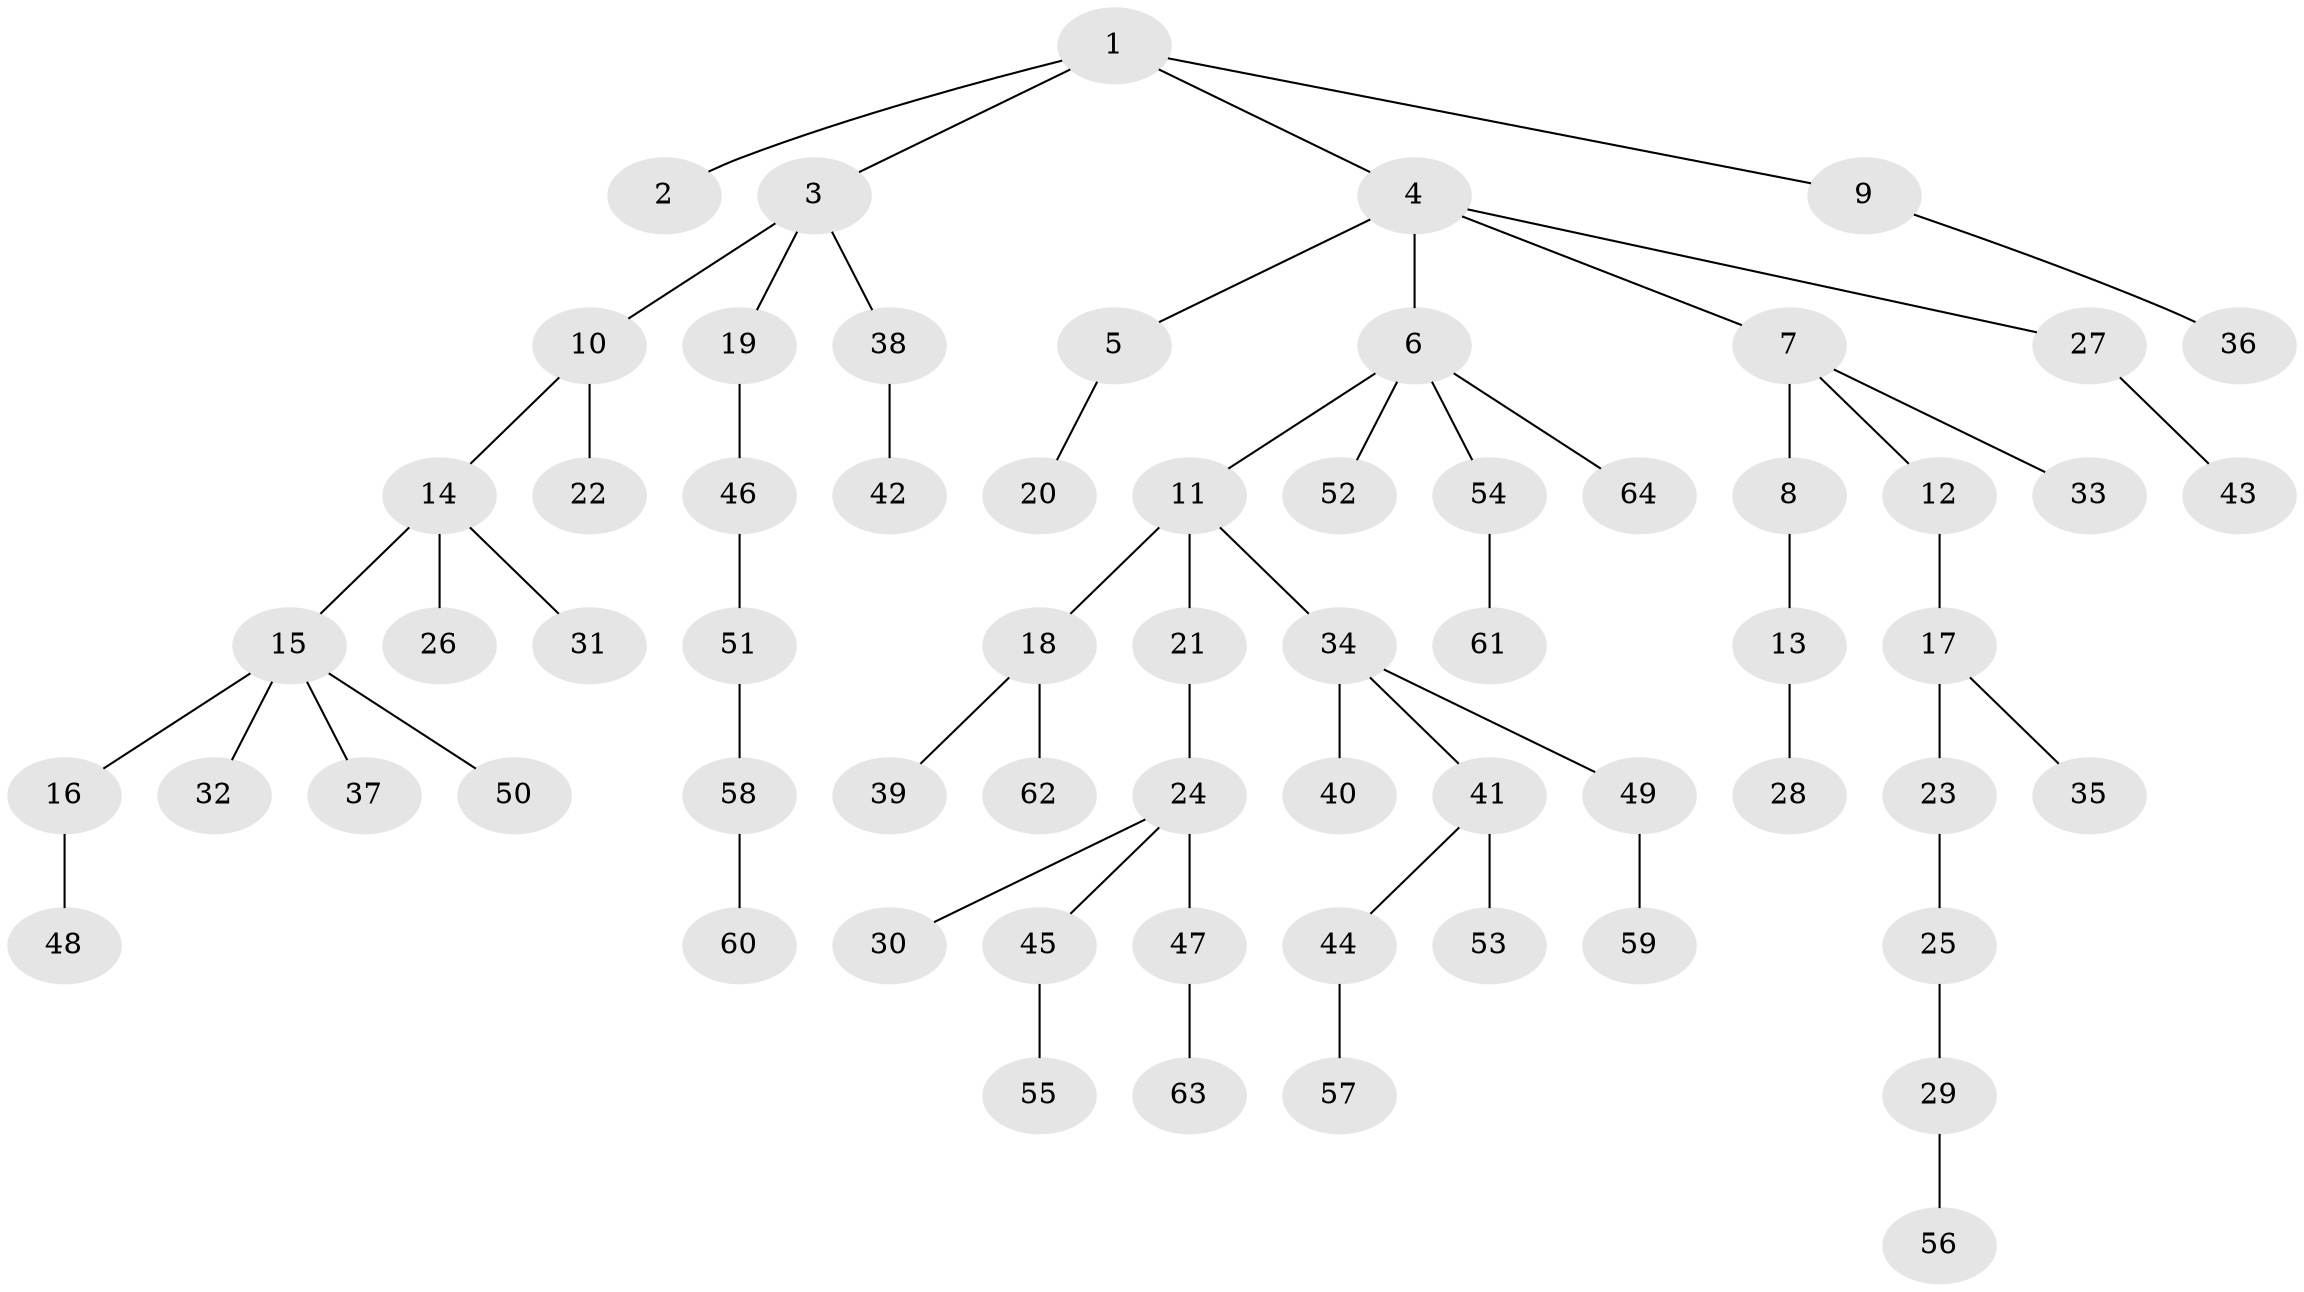 // original degree distribution, {5: 0.046875, 2: 0.2734375, 6: 0.03125, 4: 0.0390625, 3: 0.125, 1: 0.484375}
// Generated by graph-tools (version 1.1) at 2025/36/03/09/25 02:36:38]
// undirected, 64 vertices, 63 edges
graph export_dot {
graph [start="1"]
  node [color=gray90,style=filled];
  1;
  2;
  3;
  4;
  5;
  6;
  7;
  8;
  9;
  10;
  11;
  12;
  13;
  14;
  15;
  16;
  17;
  18;
  19;
  20;
  21;
  22;
  23;
  24;
  25;
  26;
  27;
  28;
  29;
  30;
  31;
  32;
  33;
  34;
  35;
  36;
  37;
  38;
  39;
  40;
  41;
  42;
  43;
  44;
  45;
  46;
  47;
  48;
  49;
  50;
  51;
  52;
  53;
  54;
  55;
  56;
  57;
  58;
  59;
  60;
  61;
  62;
  63;
  64;
  1 -- 2 [weight=1.0];
  1 -- 3 [weight=1.0];
  1 -- 4 [weight=1.0];
  1 -- 9 [weight=1.0];
  3 -- 10 [weight=1.0];
  3 -- 19 [weight=2.0];
  3 -- 38 [weight=1.0];
  4 -- 5 [weight=1.0];
  4 -- 6 [weight=1.0];
  4 -- 7 [weight=1.0];
  4 -- 27 [weight=1.0];
  5 -- 20 [weight=1.0];
  6 -- 11 [weight=1.0];
  6 -- 52 [weight=1.0];
  6 -- 54 [weight=1.0];
  6 -- 64 [weight=1.0];
  7 -- 8 [weight=2.0];
  7 -- 12 [weight=1.0];
  7 -- 33 [weight=1.0];
  8 -- 13 [weight=1.0];
  9 -- 36 [weight=1.0];
  10 -- 14 [weight=1.0];
  10 -- 22 [weight=1.0];
  11 -- 18 [weight=1.0];
  11 -- 21 [weight=1.0];
  11 -- 34 [weight=1.0];
  12 -- 17 [weight=1.0];
  13 -- 28 [weight=1.0];
  14 -- 15 [weight=1.0];
  14 -- 26 [weight=1.0];
  14 -- 31 [weight=1.0];
  15 -- 16 [weight=1.0];
  15 -- 32 [weight=1.0];
  15 -- 37 [weight=1.0];
  15 -- 50 [weight=1.0];
  16 -- 48 [weight=1.0];
  17 -- 23 [weight=1.0];
  17 -- 35 [weight=1.0];
  18 -- 39 [weight=1.0];
  18 -- 62 [weight=1.0];
  19 -- 46 [weight=1.0];
  21 -- 24 [weight=1.0];
  23 -- 25 [weight=3.0];
  24 -- 30 [weight=1.0];
  24 -- 45 [weight=1.0];
  24 -- 47 [weight=1.0];
  25 -- 29 [weight=1.0];
  27 -- 43 [weight=2.0];
  29 -- 56 [weight=1.0];
  34 -- 40 [weight=2.0];
  34 -- 41 [weight=1.0];
  34 -- 49 [weight=1.0];
  38 -- 42 [weight=1.0];
  41 -- 44 [weight=1.0];
  41 -- 53 [weight=2.0];
  44 -- 57 [weight=1.0];
  45 -- 55 [weight=3.0];
  46 -- 51 [weight=1.0];
  47 -- 63 [weight=1.0];
  49 -- 59 [weight=1.0];
  51 -- 58 [weight=1.0];
  54 -- 61 [weight=1.0];
  58 -- 60 [weight=1.0];
}
